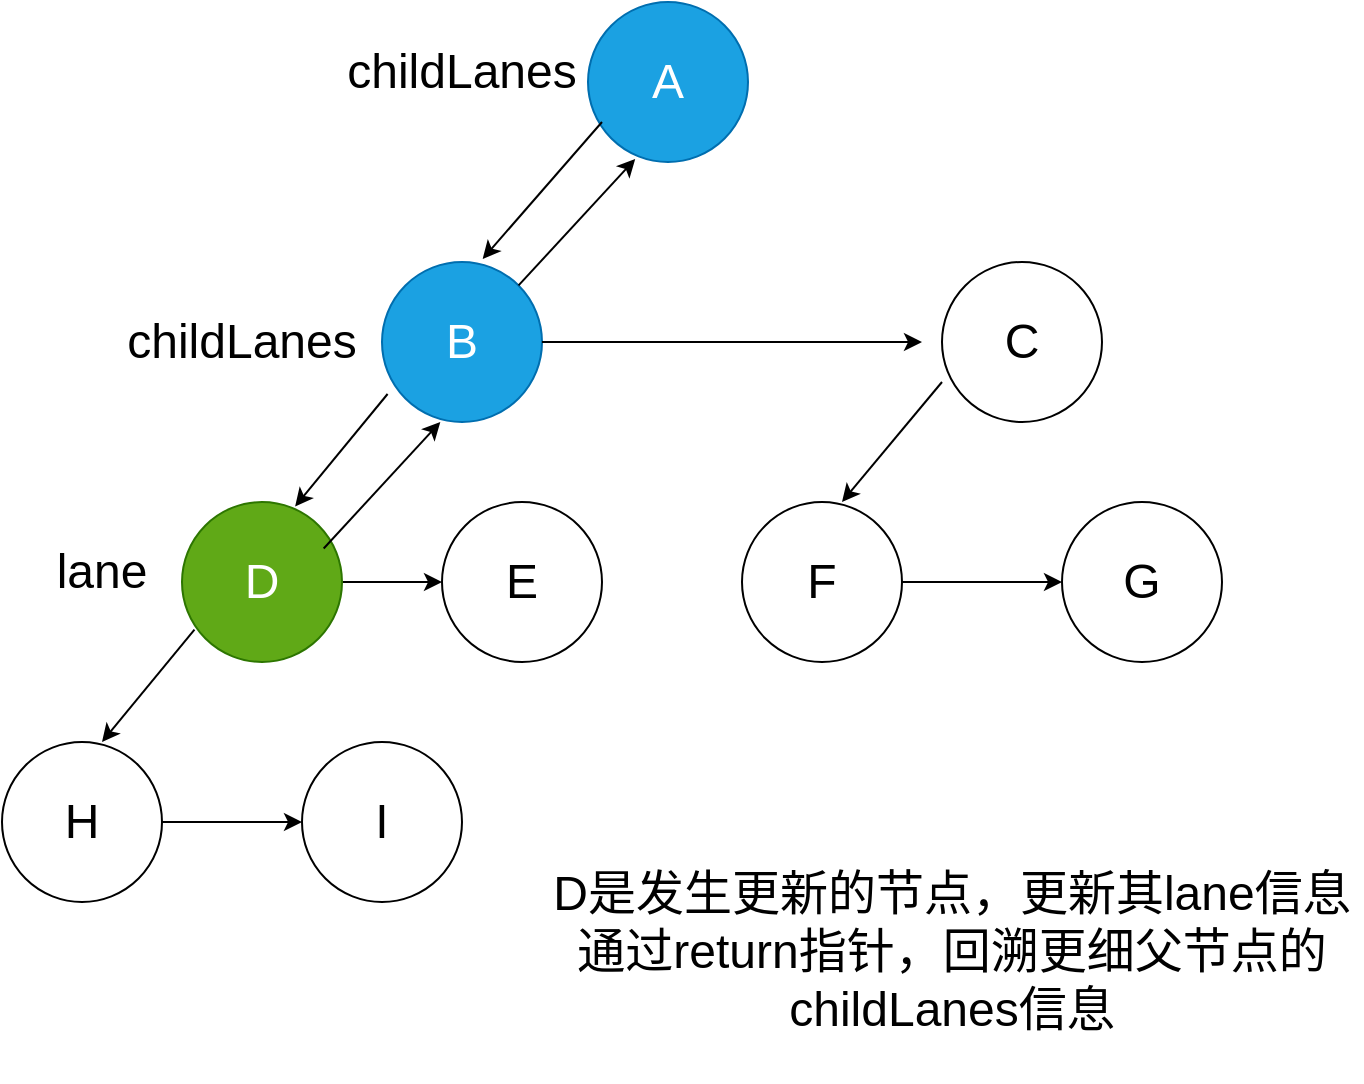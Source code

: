 <mxfile>
    <diagram id="EGONOXs-UZLQfY1Xc0u0" name="第 1 页">
        <mxGraphModel dx="1295" dy="747" grid="1" gridSize="10" guides="1" tooltips="1" connect="1" arrows="1" fold="1" page="1" pageScale="1" pageWidth="827" pageHeight="1169" math="0" shadow="0">
            <root>
                <mxCell id="0"/>
                <mxCell id="1" parent="0"/>
                <mxCell id="2" value="A" style="ellipse;whiteSpace=wrap;html=1;aspect=fixed;fontSize=24;fillColor=#1ba1e2;fontColor=#ffffff;strokeColor=#006EAF;" vertex="1" parent="1">
                    <mxGeometry x="413" y="10" width="80" height="80" as="geometry"/>
                </mxCell>
                <mxCell id="3" value="B" style="ellipse;whiteSpace=wrap;html=1;aspect=fixed;fontSize=24;fillColor=#1ba1e2;fontColor=#ffffff;strokeColor=#006EAF;" vertex="1" parent="1">
                    <mxGeometry x="310" y="140" width="80" height="80" as="geometry"/>
                </mxCell>
                <mxCell id="4" value="C" style="ellipse;whiteSpace=wrap;html=1;aspect=fixed;fontSize=24;" vertex="1" parent="1">
                    <mxGeometry x="590" y="140" width="80" height="80" as="geometry"/>
                </mxCell>
                <mxCell id="13" value="" style="edgeStyle=none;html=1;fontSize=24;" edge="1" parent="1" source="5" target="6">
                    <mxGeometry relative="1" as="geometry"/>
                </mxCell>
                <mxCell id="5" value="D" style="ellipse;whiteSpace=wrap;html=1;aspect=fixed;fontSize=24;labelBackgroundColor=none;fillColor=#60a917;fontColor=#ffffff;strokeColor=#2D7600;" vertex="1" parent="1">
                    <mxGeometry x="210" y="260" width="80" height="80" as="geometry"/>
                </mxCell>
                <mxCell id="6" value="E" style="ellipse;whiteSpace=wrap;html=1;aspect=fixed;fontSize=24;" vertex="1" parent="1">
                    <mxGeometry x="340" y="260" width="80" height="80" as="geometry"/>
                </mxCell>
                <mxCell id="12" value="" style="edgeStyle=none;html=1;fontSize=24;" edge="1" parent="1" source="7" target="8">
                    <mxGeometry relative="1" as="geometry"/>
                </mxCell>
                <mxCell id="7" value="F" style="ellipse;whiteSpace=wrap;html=1;aspect=fixed;fontSize=24;" vertex="1" parent="1">
                    <mxGeometry x="490" y="260" width="80" height="80" as="geometry"/>
                </mxCell>
                <mxCell id="8" value="G" style="ellipse;whiteSpace=wrap;html=1;aspect=fixed;fontSize=24;" vertex="1" parent="1">
                    <mxGeometry x="650" y="260" width="80" height="80" as="geometry"/>
                </mxCell>
                <mxCell id="11" value="" style="edgeStyle=none;html=1;fontSize=24;" edge="1" parent="1" source="9" target="10">
                    <mxGeometry relative="1" as="geometry"/>
                </mxCell>
                <mxCell id="9" value="H" style="ellipse;whiteSpace=wrap;html=1;aspect=fixed;fontSize=24;" vertex="1" parent="1">
                    <mxGeometry x="120" y="380" width="80" height="80" as="geometry"/>
                </mxCell>
                <mxCell id="10" value="I" style="ellipse;whiteSpace=wrap;html=1;aspect=fixed;fontSize=24;" vertex="1" parent="1">
                    <mxGeometry x="270" y="380" width="80" height="80" as="geometry"/>
                </mxCell>
                <mxCell id="14" value="" style="endArrow=classic;html=1;fontSize=24;entryX=0.629;entryY=-0.019;entryDx=0;entryDy=0;entryPerimeter=0;" edge="1" parent="1" target="3">
                    <mxGeometry width="50" height="50" relative="1" as="geometry">
                        <mxPoint x="420" y="70" as="sourcePoint"/>
                        <mxPoint x="470" y="20" as="targetPoint"/>
                    </mxGeometry>
                </mxCell>
                <mxCell id="15" value="" style="endArrow=classic;html=1;fontSize=24;entryX=0.707;entryY=0.028;entryDx=0;entryDy=0;entryPerimeter=0;exitX=0.035;exitY=0.825;exitDx=0;exitDy=0;exitPerimeter=0;" edge="1" parent="1" source="3" target="5">
                    <mxGeometry width="50" height="50" relative="1" as="geometry">
                        <mxPoint x="310" y="210" as="sourcePoint"/>
                        <mxPoint x="260.0" y="268.48" as="targetPoint"/>
                    </mxGeometry>
                </mxCell>
                <mxCell id="16" value="" style="endArrow=classic;html=1;fontSize=24;entryX=0.707;entryY=0.028;entryDx=0;entryDy=0;entryPerimeter=0;exitX=0.035;exitY=0.825;exitDx=0;exitDy=0;exitPerimeter=0;" edge="1" parent="1">
                    <mxGeometry width="50" height="50" relative="1" as="geometry">
                        <mxPoint x="216.24" y="323.76" as="sourcePoint"/>
                        <mxPoint x="170.0" y="380" as="targetPoint"/>
                    </mxGeometry>
                </mxCell>
                <mxCell id="17" value="" style="endArrow=classic;html=1;fontSize=24;" edge="1" parent="1">
                    <mxGeometry width="50" height="50" relative="1" as="geometry">
                        <mxPoint x="390" y="180" as="sourcePoint"/>
                        <mxPoint x="580" y="180" as="targetPoint"/>
                    </mxGeometry>
                </mxCell>
                <mxCell id="18" value="" style="endArrow=classic;html=1;fontSize=24;exitX=1;exitY=0;exitDx=0;exitDy=0;entryX=0.295;entryY=0.981;entryDx=0;entryDy=0;entryPerimeter=0;" edge="1" parent="1" source="3" target="2">
                    <mxGeometry width="50" height="50" relative="1" as="geometry">
                        <mxPoint x="410" y="140" as="sourcePoint"/>
                        <mxPoint x="460" y="90" as="targetPoint"/>
                    </mxGeometry>
                </mxCell>
                <mxCell id="19" value="" style="endArrow=classic;html=1;fontSize=24;exitX=1;exitY=0;exitDx=0;exitDy=0;entryX=0.295;entryY=0.981;entryDx=0;entryDy=0;entryPerimeter=0;" edge="1" parent="1">
                    <mxGeometry width="50" height="50" relative="1" as="geometry">
                        <mxPoint x="280.844" y="283.236" as="sourcePoint"/>
                        <mxPoint x="339.16" y="220" as="targetPoint"/>
                    </mxGeometry>
                </mxCell>
                <mxCell id="20" value="lane" style="text;html=1;strokeColor=none;fillColor=none;align=center;verticalAlign=middle;whiteSpace=wrap;rounded=0;labelBackgroundColor=none;fontSize=24;" vertex="1" parent="1">
                    <mxGeometry x="140" y="280" width="60" height="30" as="geometry"/>
                </mxCell>
                <mxCell id="21" value="childLanes" style="text;html=1;strokeColor=none;fillColor=none;align=center;verticalAlign=middle;whiteSpace=wrap;rounded=0;labelBackgroundColor=none;fontSize=24;" vertex="1" parent="1">
                    <mxGeometry x="210" y="165" width="60" height="30" as="geometry"/>
                </mxCell>
                <mxCell id="22" value="childLanes" style="text;html=1;strokeColor=none;fillColor=none;align=center;verticalAlign=middle;whiteSpace=wrap;rounded=0;labelBackgroundColor=none;fontSize=24;" vertex="1" parent="1">
                    <mxGeometry x="320" y="30" width="60" height="30" as="geometry"/>
                </mxCell>
                <mxCell id="23" value="D是发生更新的节点，更新其lane信息&lt;br&gt;通过return指针，回溯更细父节点的childLanes信息" style="text;html=1;strokeColor=none;fillColor=none;align=center;verticalAlign=middle;whiteSpace=wrap;rounded=0;labelBackgroundColor=none;fontSize=24;" vertex="1" parent="1">
                    <mxGeometry x="390" y="420" width="410" height="130" as="geometry"/>
                </mxCell>
                <mxCell id="24" value="" style="endArrow=classic;html=1;fontSize=24;" edge="1" parent="1">
                    <mxGeometry width="50" height="50" relative="1" as="geometry">
                        <mxPoint x="590" y="200" as="sourcePoint"/>
                        <mxPoint x="540" y="260" as="targetPoint"/>
                    </mxGeometry>
                </mxCell>
            </root>
        </mxGraphModel>
    </diagram>
</mxfile>